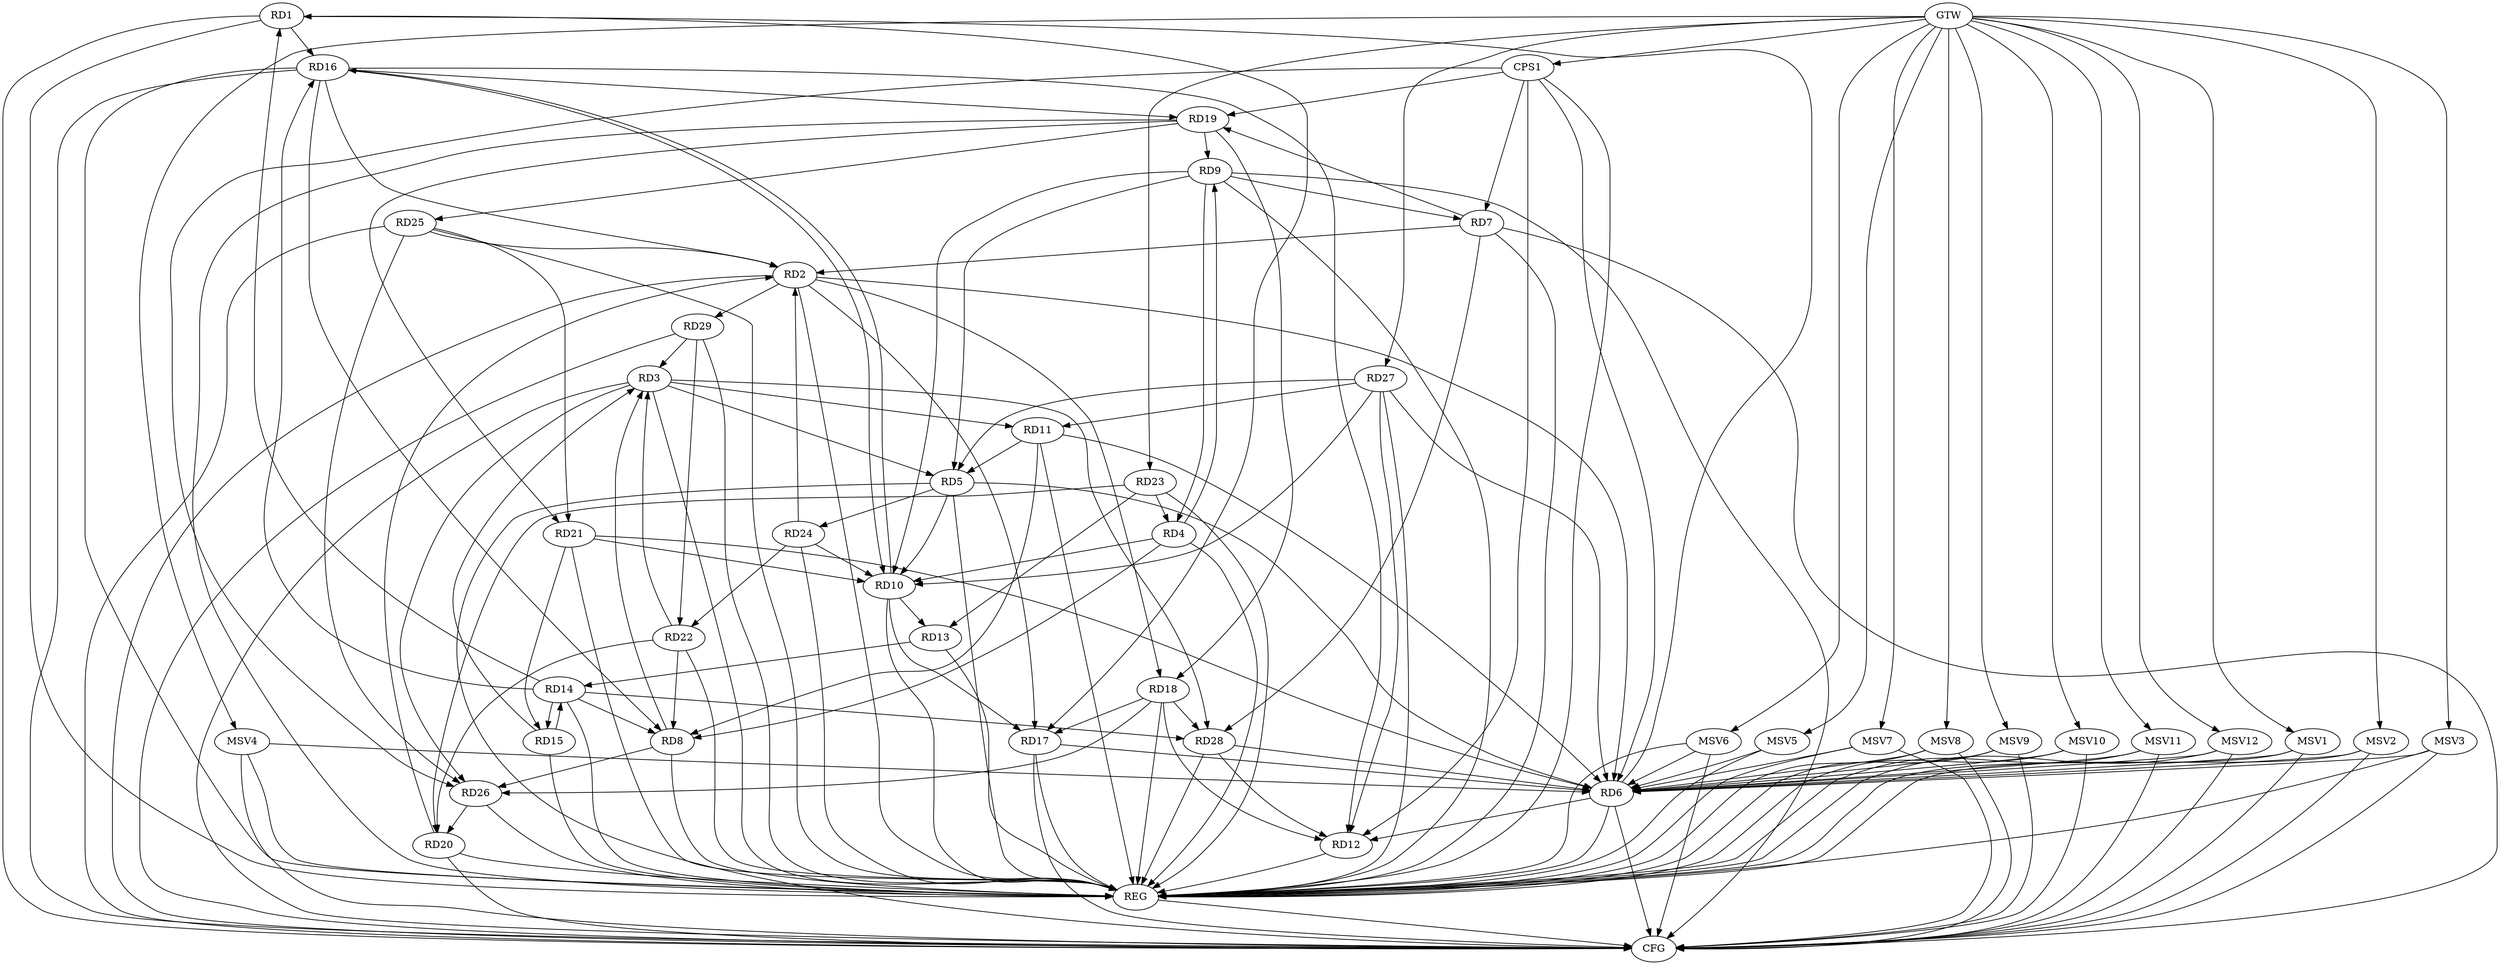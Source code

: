 strict digraph G {
  RD1 [ label="RD1" ];
  RD2 [ label="RD2" ];
  RD3 [ label="RD3" ];
  RD4 [ label="RD4" ];
  RD5 [ label="RD5" ];
  RD6 [ label="RD6" ];
  RD7 [ label="RD7" ];
  RD8 [ label="RD8" ];
  RD9 [ label="RD9" ];
  RD10 [ label="RD10" ];
  RD11 [ label="RD11" ];
  RD12 [ label="RD12" ];
  RD13 [ label="RD13" ];
  RD14 [ label="RD14" ];
  RD15 [ label="RD15" ];
  RD16 [ label="RD16" ];
  RD17 [ label="RD17" ];
  RD18 [ label="RD18" ];
  RD19 [ label="RD19" ];
  RD20 [ label="RD20" ];
  RD21 [ label="RD21" ];
  RD22 [ label="RD22" ];
  RD23 [ label="RD23" ];
  RD24 [ label="RD24" ];
  RD25 [ label="RD25" ];
  RD26 [ label="RD26" ];
  RD27 [ label="RD27" ];
  RD28 [ label="RD28" ];
  RD29 [ label="RD29" ];
  CPS1 [ label="CPS1" ];
  GTW [ label="GTW" ];
  REG [ label="REG" ];
  CFG [ label="CFG" ];
  MSV1 [ label="MSV1" ];
  MSV2 [ label="MSV2" ];
  MSV3 [ label="MSV3" ];
  MSV4 [ label="MSV4" ];
  MSV5 [ label="MSV5" ];
  MSV6 [ label="MSV6" ];
  MSV7 [ label="MSV7" ];
  MSV8 [ label="MSV8" ];
  MSV9 [ label="MSV9" ];
  MSV10 [ label="MSV10" ];
  MSV11 [ label="MSV11" ];
  MSV12 [ label="MSV12" ];
  RD6 -> RD1;
  RD14 -> RD1;
  RD1 -> RD16;
  RD1 -> RD17;
  RD2 -> RD6;
  RD7 -> RD2;
  RD16 -> RD2;
  RD2 -> RD17;
  RD2 -> RD18;
  RD20 -> RD2;
  RD24 -> RD2;
  RD25 -> RD2;
  RD2 -> RD29;
  RD3 -> RD5;
  RD8 -> RD3;
  RD3 -> RD11;
  RD15 -> RD3;
  RD22 -> RD3;
  RD3 -> RD26;
  RD3 -> RD28;
  RD29 -> RD3;
  RD4 -> RD8;
  RD4 -> RD9;
  RD9 -> RD4;
  RD4 -> RD10;
  RD23 -> RD4;
  RD5 -> RD6;
  RD9 -> RD5;
  RD5 -> RD10;
  RD11 -> RD5;
  RD5 -> RD24;
  RD27 -> RD5;
  RD11 -> RD6;
  RD6 -> RD12;
  RD17 -> RD6;
  RD21 -> RD6;
  RD27 -> RD6;
  RD28 -> RD6;
  RD9 -> RD7;
  RD7 -> RD19;
  RD7 -> RD28;
  RD11 -> RD8;
  RD14 -> RD8;
  RD16 -> RD8;
  RD22 -> RD8;
  RD8 -> RD26;
  RD9 -> RD10;
  RD19 -> RD9;
  RD10 -> RD13;
  RD10 -> RD16;
  RD16 -> RD10;
  RD10 -> RD17;
  RD21 -> RD10;
  RD24 -> RD10;
  RD27 -> RD10;
  RD27 -> RD11;
  RD16 -> RD12;
  RD18 -> RD12;
  RD27 -> RD12;
  RD28 -> RD12;
  RD13 -> RD14;
  RD23 -> RD13;
  RD14 -> RD15;
  RD15 -> RD14;
  RD14 -> RD16;
  RD14 -> RD28;
  RD21 -> RD15;
  RD16 -> RD19;
  RD18 -> RD17;
  RD19 -> RD18;
  RD18 -> RD26;
  RD18 -> RD28;
  RD19 -> RD21;
  RD19 -> RD25;
  RD22 -> RD20;
  RD23 -> RD20;
  RD26 -> RD20;
  RD25 -> RD21;
  RD24 -> RD22;
  RD29 -> RD22;
  RD25 -> RD26;
  CPS1 -> RD12;
  CPS1 -> RD19;
  CPS1 -> RD6;
  CPS1 -> RD7;
  CPS1 -> RD26;
  GTW -> RD23;
  GTW -> RD27;
  GTW -> CPS1;
  RD1 -> REG;
  RD2 -> REG;
  RD3 -> REG;
  RD4 -> REG;
  RD5 -> REG;
  RD6 -> REG;
  RD7 -> REG;
  RD8 -> REG;
  RD9 -> REG;
  RD10 -> REG;
  RD11 -> REG;
  RD12 -> REG;
  RD13 -> REG;
  RD14 -> REG;
  RD15 -> REG;
  RD16 -> REG;
  RD17 -> REG;
  RD18 -> REG;
  RD19 -> REG;
  RD20 -> REG;
  RD21 -> REG;
  RD22 -> REG;
  RD23 -> REG;
  RD24 -> REG;
  RD25 -> REG;
  RD26 -> REG;
  RD27 -> REG;
  RD28 -> REG;
  RD29 -> REG;
  CPS1 -> REG;
  RD6 -> CFG;
  RD7 -> CFG;
  RD29 -> CFG;
  RD20 -> CFG;
  RD3 -> CFG;
  RD16 -> CFG;
  RD5 -> CFG;
  RD2 -> CFG;
  RD1 -> CFG;
  RD9 -> CFG;
  RD17 -> CFG;
  RD25 -> CFG;
  REG -> CFG;
  MSV1 -> RD6;
  GTW -> MSV1;
  MSV1 -> REG;
  MSV1 -> CFG;
  MSV2 -> RD6;
  GTW -> MSV2;
  MSV2 -> REG;
  MSV2 -> CFG;
  MSV3 -> RD6;
  GTW -> MSV3;
  MSV3 -> REG;
  MSV3 -> CFG;
  MSV4 -> RD6;
  MSV5 -> RD6;
  GTW -> MSV4;
  MSV4 -> REG;
  MSV4 -> CFG;
  GTW -> MSV5;
  MSV5 -> REG;
  MSV6 -> RD6;
  MSV7 -> RD6;
  GTW -> MSV6;
  MSV6 -> REG;
  MSV6 -> CFG;
  GTW -> MSV7;
  MSV7 -> REG;
  MSV7 -> CFG;
  MSV8 -> RD6;
  MSV9 -> RD6;
  GTW -> MSV8;
  MSV8 -> REG;
  MSV8 -> CFG;
  GTW -> MSV9;
  MSV9 -> REG;
  MSV9 -> CFG;
  MSV10 -> RD6;
  GTW -> MSV10;
  MSV10 -> REG;
  MSV10 -> CFG;
  MSV11 -> RD6;
  MSV12 -> RD6;
  GTW -> MSV11;
  MSV11 -> REG;
  MSV11 -> CFG;
  GTW -> MSV12;
  MSV12 -> REG;
  MSV12 -> CFG;
}
